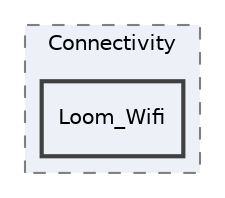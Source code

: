 digraph "src/Internet/Connectivity/Loom_Wifi"
{
 // LATEX_PDF_SIZE
  edge [fontname="Helvetica",fontsize="10",labelfontname="Helvetica",labelfontsize="10"];
  node [fontname="Helvetica",fontsize="10",shape=record];
  compound=true
  subgraph clusterdir_2db53f29e3207fc442c88818d8da3de8 {
    graph [ bgcolor="#edf0f7", pencolor="grey50", style="filled,dashed,", label="Connectivity", fontname="Helvetica", fontsize="10", URL="dir_2db53f29e3207fc442c88818d8da3de8.html"]
  dir_bf777be50ab80baf0e9ba85d8f6280f6 [shape=box, label="Loom_Wifi", style="filled,bold,", fillcolor="#edf0f7", color="grey25", URL="dir_bf777be50ab80baf0e9ba85d8f6280f6.html"];
  }
}
